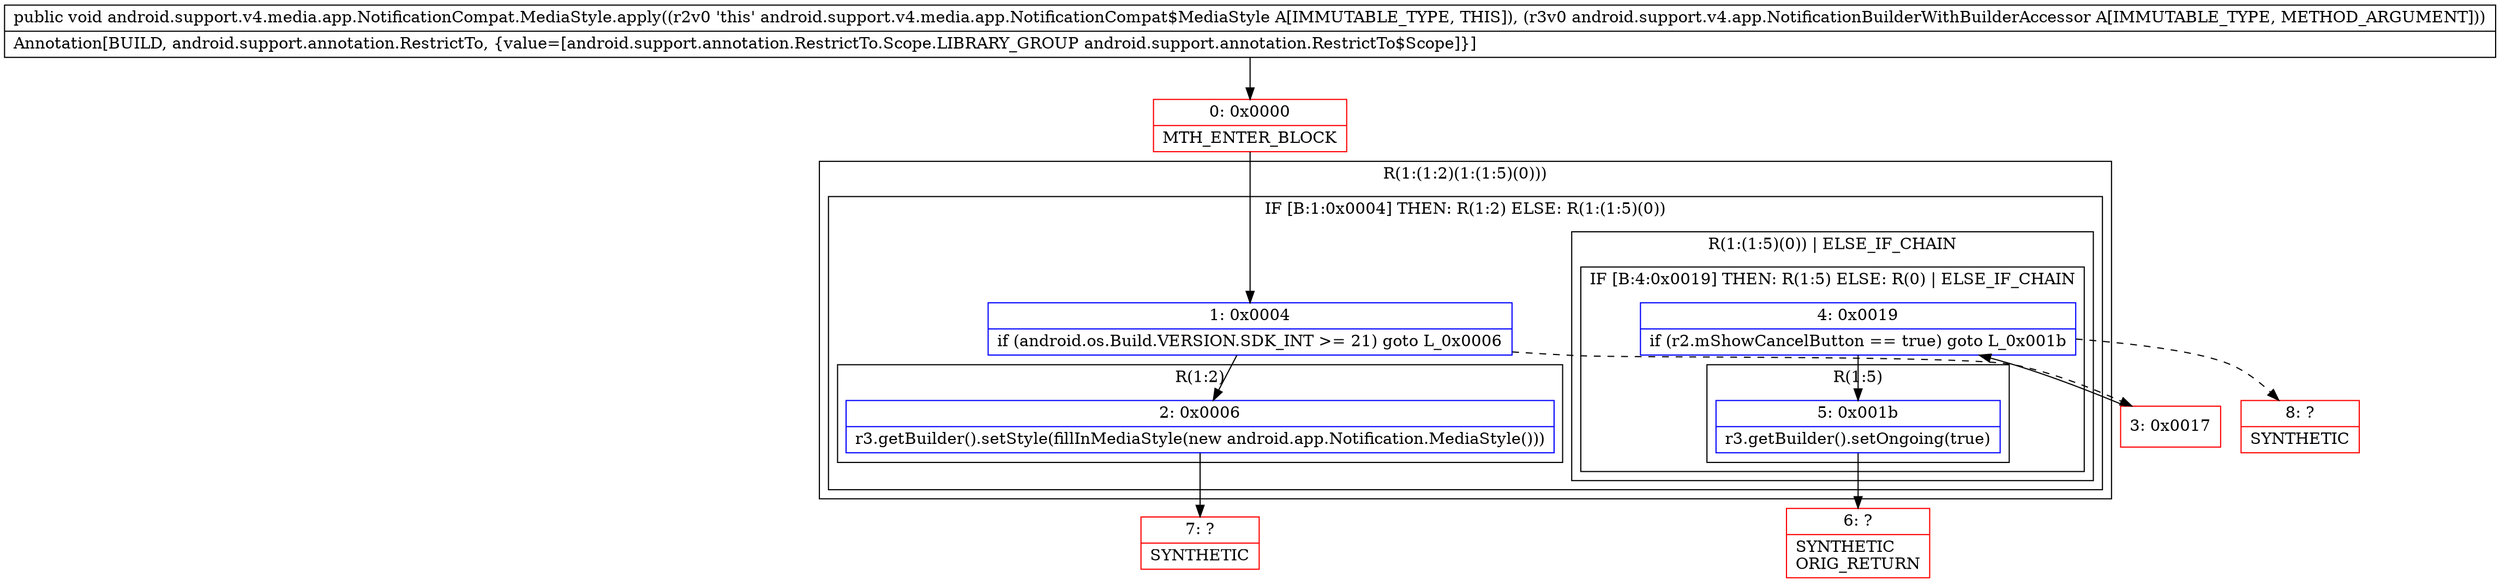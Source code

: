 digraph "CFG forandroid.support.v4.media.app.NotificationCompat.MediaStyle.apply(Landroid\/support\/v4\/app\/NotificationBuilderWithBuilderAccessor;)V" {
subgraph cluster_Region_1953114390 {
label = "R(1:(1:2)(1:(1:5)(0)))";
node [shape=record,color=blue];
subgraph cluster_IfRegion_1295140156 {
label = "IF [B:1:0x0004] THEN: R(1:2) ELSE: R(1:(1:5)(0))";
node [shape=record,color=blue];
Node_1 [shape=record,label="{1\:\ 0x0004|if (android.os.Build.VERSION.SDK_INT \>= 21) goto L_0x0006\l}"];
subgraph cluster_Region_93430554 {
label = "R(1:2)";
node [shape=record,color=blue];
Node_2 [shape=record,label="{2\:\ 0x0006|r3.getBuilder().setStyle(fillInMediaStyle(new android.app.Notification.MediaStyle()))\l}"];
}
subgraph cluster_Region_88659380 {
label = "R(1:(1:5)(0)) | ELSE_IF_CHAIN\l";
node [shape=record,color=blue];
subgraph cluster_IfRegion_550469266 {
label = "IF [B:4:0x0019] THEN: R(1:5) ELSE: R(0) | ELSE_IF_CHAIN\l";
node [shape=record,color=blue];
Node_4 [shape=record,label="{4\:\ 0x0019|if (r2.mShowCancelButton == true) goto L_0x001b\l}"];
subgraph cluster_Region_2131477522 {
label = "R(1:5)";
node [shape=record,color=blue];
Node_5 [shape=record,label="{5\:\ 0x001b|r3.getBuilder().setOngoing(true)\l}"];
}
subgraph cluster_Region_2005541274 {
label = "R(0)";
node [shape=record,color=blue];
}
}
}
}
}
Node_0 [shape=record,color=red,label="{0\:\ 0x0000|MTH_ENTER_BLOCK\l}"];
Node_3 [shape=record,color=red,label="{3\:\ 0x0017}"];
Node_6 [shape=record,color=red,label="{6\:\ ?|SYNTHETIC\lORIG_RETURN\l}"];
Node_7 [shape=record,color=red,label="{7\:\ ?|SYNTHETIC\l}"];
Node_8 [shape=record,color=red,label="{8\:\ ?|SYNTHETIC\l}"];
MethodNode[shape=record,label="{public void android.support.v4.media.app.NotificationCompat.MediaStyle.apply((r2v0 'this' android.support.v4.media.app.NotificationCompat$MediaStyle A[IMMUTABLE_TYPE, THIS]), (r3v0 android.support.v4.app.NotificationBuilderWithBuilderAccessor A[IMMUTABLE_TYPE, METHOD_ARGUMENT]))  | Annotation[BUILD, android.support.annotation.RestrictTo, \{value=[android.support.annotation.RestrictTo.Scope.LIBRARY_GROUP android.support.annotation.RestrictTo$Scope]\}]\l}"];
MethodNode -> Node_0;
Node_1 -> Node_2;
Node_1 -> Node_3[style=dashed];
Node_2 -> Node_7;
Node_4 -> Node_5;
Node_4 -> Node_8[style=dashed];
Node_5 -> Node_6;
Node_0 -> Node_1;
Node_3 -> Node_4;
}

